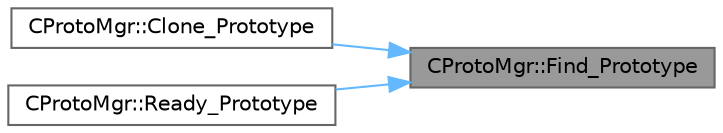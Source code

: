 digraph "CProtoMgr::Find_Prototype"
{
 // LATEX_PDF_SIZE
  bgcolor="transparent";
  edge [fontname=Helvetica,fontsize=10,labelfontname=Helvetica,labelfontsize=10];
  node [fontname=Helvetica,fontsize=10,shape=box,height=0.2,width=0.4];
  rankdir="RL";
  Node1 [id="Node000001",label="CProtoMgr::Find_Prototype",height=0.2,width=0.4,color="gray40", fillcolor="grey60", style="filled", fontcolor="black",tooltip=" "];
  Node1 -> Node2 [id="edge1_Node000001_Node000002",dir="back",color="steelblue1",style="solid",tooltip=" "];
  Node2 [id="Node000002",label="CProtoMgr::Clone_Prototype",height=0.2,width=0.4,color="grey40", fillcolor="white", style="filled",URL="$class_c_proto_mgr.html#a20b1853184d2c0b02277f62e0f53a09a",tooltip=" "];
  Node1 -> Node3 [id="edge2_Node000001_Node000003",dir="back",color="steelblue1",style="solid",tooltip=" "];
  Node3 [id="Node000003",label="CProtoMgr::Ready_Prototype",height=0.2,width=0.4,color="grey40", fillcolor="white", style="filled",URL="$class_c_proto_mgr.html#a7bb9bf5dae4cb609e89ff1a78fef91ee",tooltip=" "];
}
